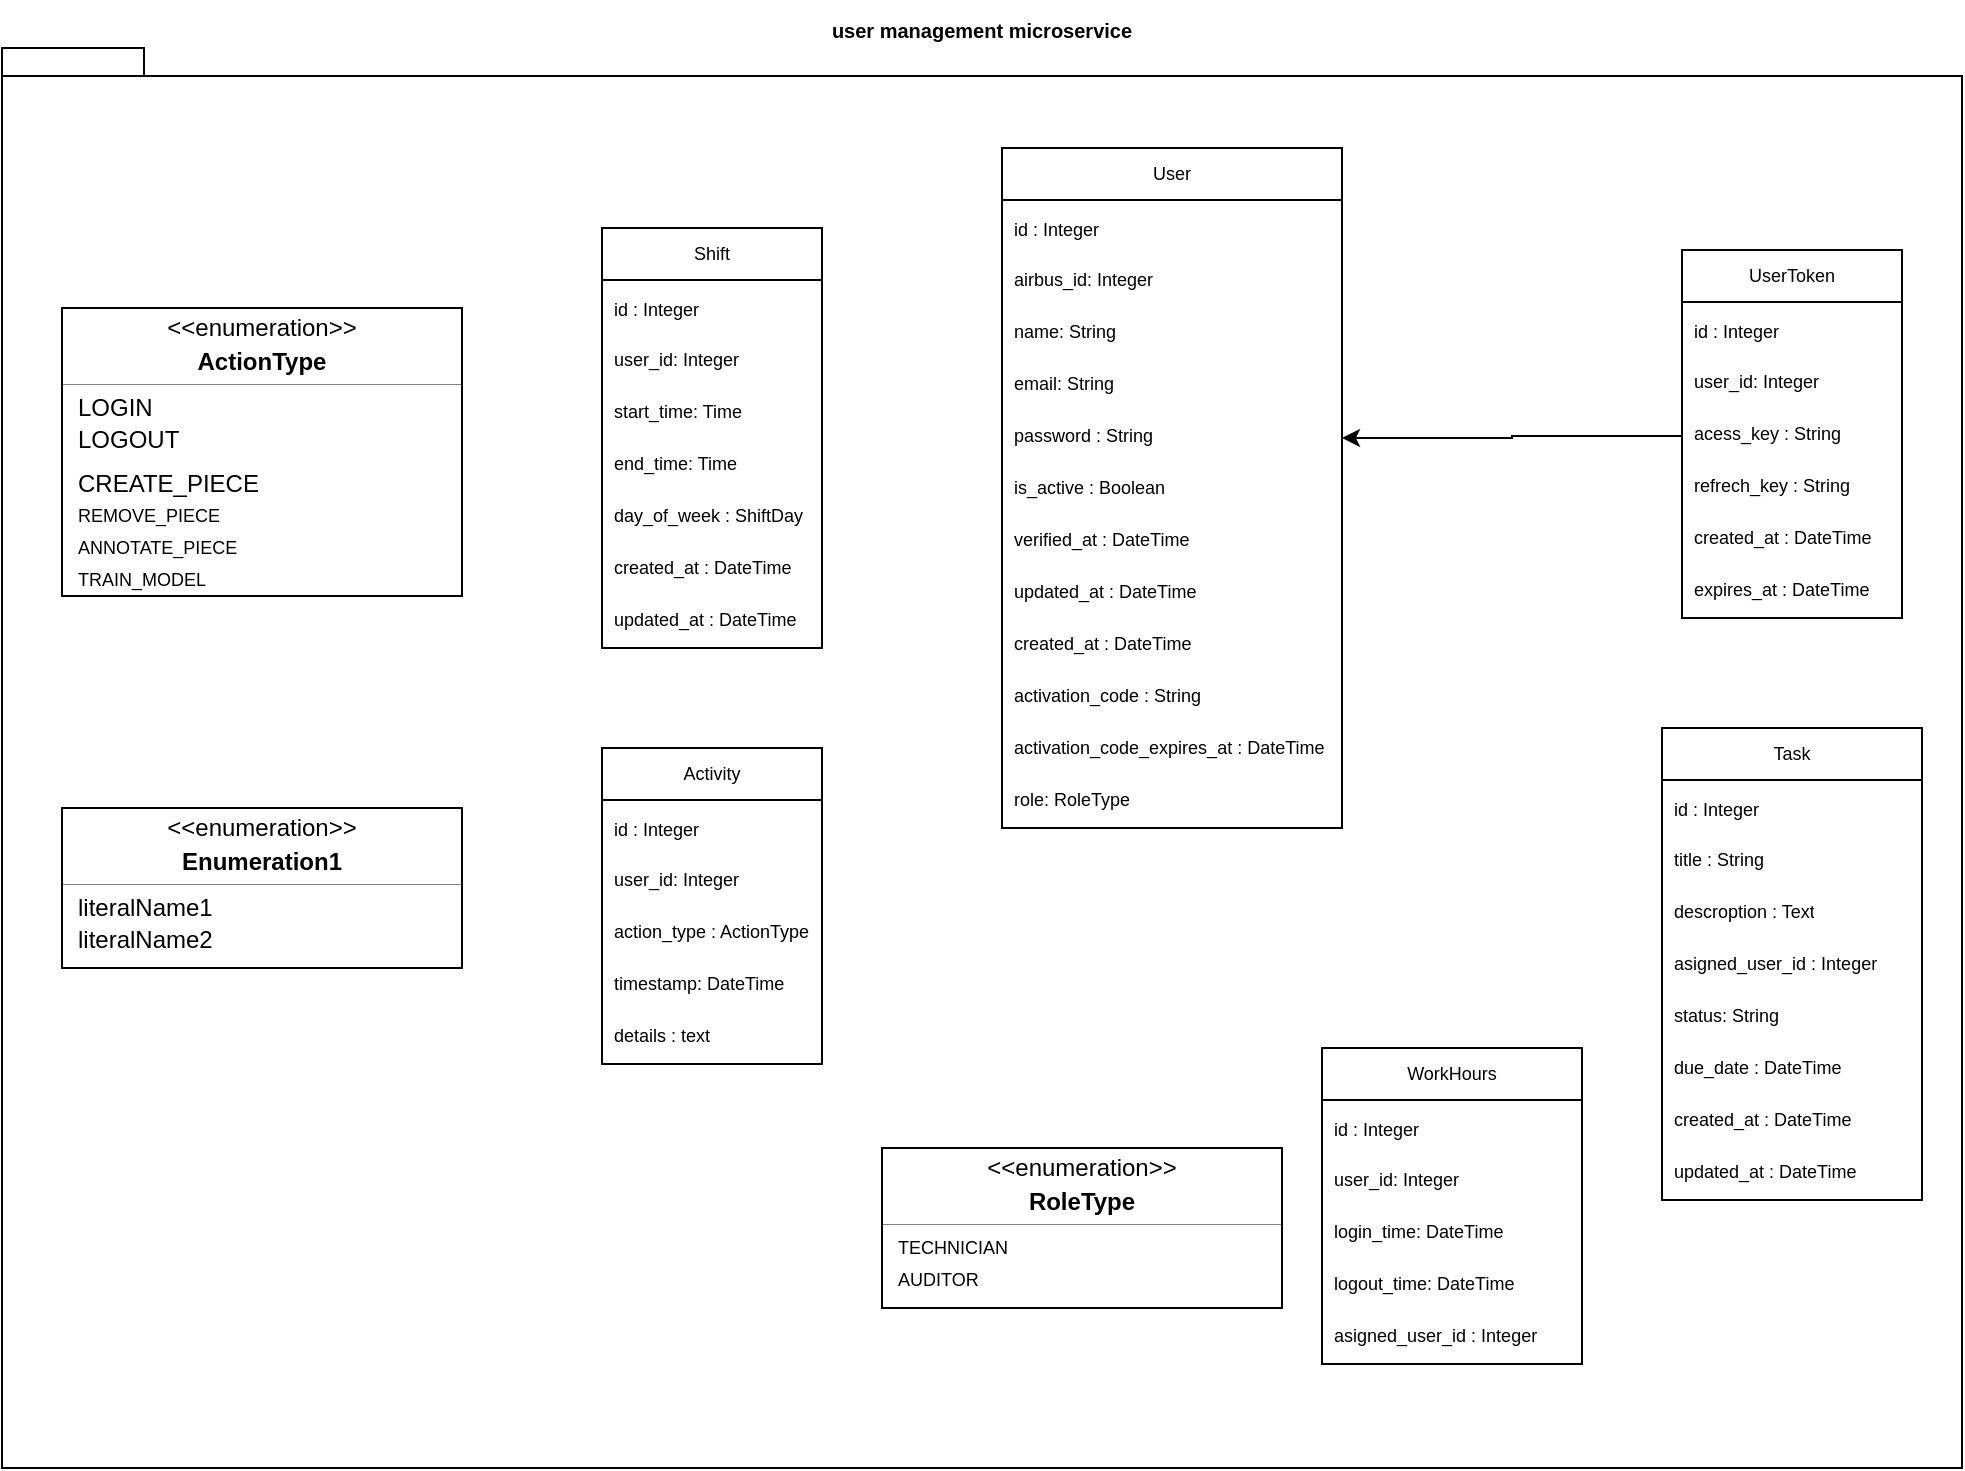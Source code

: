 <mxfile version="28.0.5">
  <diagram id="3228e29e-7158-1315-38df-8450db1d8a1d" name="Page-1">
    <mxGraphModel dx="1684" dy="282" grid="1" gridSize="10" guides="1" tooltips="1" connect="1" arrows="1" fold="1" page="1" pageScale="1" pageWidth="1169" pageHeight="827" background="none" math="0" shadow="0">
      <root>
        <mxCell id="0" />
        <mxCell id="1" parent="0" />
        <mxCell id="Q0gHec1dOTDscJzV-lCu-1" value="" style="shape=image;html=1;verticalAlign=top;verticalLabelPosition=bottom;labelBackgroundColor=#ffffff;imageAspect=0;aspect=fixed;image=https://icons.diagrams.net/icon-cache1/Unicons_Line_vol_3-2965/docker-1335.svg" vertex="1" parent="1">
          <mxGeometry x="70" y="96" width="24" height="24" as="geometry" />
        </mxCell>
        <mxCell id="Q0gHec1dOTDscJzV-lCu-4" value="&lt;font size=&quot;1&quot;&gt;user management microservice&lt;/font&gt;" style="shape=folder;fontStyle=1;spacingTop=10;tabWidth=40;tabHeight=14;tabPosition=left;html=1;whiteSpace=wrap;align=center;labelPosition=center;verticalLabelPosition=top;verticalAlign=bottom;movable=0;resizable=0;rotatable=0;deletable=0;editable=0;locked=1;connectable=0;" vertex="1" parent="1">
          <mxGeometry x="-120" y="120" width="980" height="710" as="geometry" />
        </mxCell>
        <mxCell id="Q0gHec1dOTDscJzV-lCu-5" value="&lt;font&gt;User&lt;/font&gt;" style="swimlane;fontStyle=0;childLayout=stackLayout;horizontal=1;startSize=26;fillColor=none;horizontalStack=0;resizeParent=1;resizeParentMax=0;resizeLast=0;collapsible=1;marginBottom=0;whiteSpace=wrap;html=1;fontSize=9;" vertex="1" parent="1">
          <mxGeometry x="380" y="170" width="170" height="340" as="geometry" />
        </mxCell>
        <mxCell id="Q0gHec1dOTDscJzV-lCu-7" value="&lt;font style=&quot;font-size: 9px;&quot;&gt;id : Integer&lt;/font&gt;" style="text;strokeColor=none;fillColor=none;align=left;verticalAlign=top;spacingLeft=4;spacingRight=4;overflow=hidden;rotatable=0;points=[[0,0.5],[1,0.5]];portConstraint=eastwest;whiteSpace=wrap;html=1;" vertex="1" parent="Q0gHec1dOTDscJzV-lCu-5">
          <mxGeometry y="26" width="170" height="28" as="geometry" />
        </mxCell>
        <mxCell id="Q0gHec1dOTDscJzV-lCu-8" value="airbus_id: Integer" style="text;strokeColor=none;fillColor=none;align=left;verticalAlign=top;spacingLeft=4;spacingRight=4;overflow=hidden;rotatable=0;points=[[0,0.5],[1,0.5]];portConstraint=eastwest;whiteSpace=wrap;html=1;fontSize=9;" vertex="1" parent="Q0gHec1dOTDscJzV-lCu-5">
          <mxGeometry y="54" width="170" height="26" as="geometry" />
        </mxCell>
        <mxCell id="Q0gHec1dOTDscJzV-lCu-17" value="name: String" style="text;strokeColor=none;fillColor=none;align=left;verticalAlign=top;spacingLeft=4;spacingRight=4;overflow=hidden;rotatable=0;points=[[0,0.5],[1,0.5]];portConstraint=eastwest;whiteSpace=wrap;html=1;fontSize=9;" vertex="1" parent="Q0gHec1dOTDscJzV-lCu-5">
          <mxGeometry y="80" width="170" height="26" as="geometry" />
        </mxCell>
        <mxCell id="Q0gHec1dOTDscJzV-lCu-16" value="email: String" style="text;strokeColor=none;fillColor=none;align=left;verticalAlign=top;spacingLeft=4;spacingRight=4;overflow=hidden;rotatable=0;points=[[0,0.5],[1,0.5]];portConstraint=eastwest;whiteSpace=wrap;html=1;fontSize=9;" vertex="1" parent="Q0gHec1dOTDscJzV-lCu-5">
          <mxGeometry y="106" width="170" height="26" as="geometry" />
        </mxCell>
        <mxCell id="Q0gHec1dOTDscJzV-lCu-18" value="password : String" style="text;strokeColor=none;fillColor=none;align=left;verticalAlign=top;spacingLeft=4;spacingRight=4;overflow=hidden;rotatable=0;points=[[0,0.5],[1,0.5]];portConstraint=eastwest;whiteSpace=wrap;html=1;fontSize=9;" vertex="1" parent="Q0gHec1dOTDscJzV-lCu-5">
          <mxGeometry y="132" width="170" height="26" as="geometry" />
        </mxCell>
        <mxCell id="Q0gHec1dOTDscJzV-lCu-19" value="is_active : Boolean" style="text;strokeColor=none;fillColor=none;align=left;verticalAlign=top;spacingLeft=4;spacingRight=4;overflow=hidden;rotatable=0;points=[[0,0.5],[1,0.5]];portConstraint=eastwest;whiteSpace=wrap;html=1;fontSize=9;" vertex="1" parent="Q0gHec1dOTDscJzV-lCu-5">
          <mxGeometry y="158" width="170" height="26" as="geometry" />
        </mxCell>
        <mxCell id="Q0gHec1dOTDscJzV-lCu-20" value="verified_at : DateTime" style="text;strokeColor=none;fillColor=none;align=left;verticalAlign=top;spacingLeft=4;spacingRight=4;overflow=hidden;rotatable=0;points=[[0,0.5],[1,0.5]];portConstraint=eastwest;whiteSpace=wrap;html=1;fontSize=9;" vertex="1" parent="Q0gHec1dOTDscJzV-lCu-5">
          <mxGeometry y="184" width="170" height="26" as="geometry" />
        </mxCell>
        <mxCell id="Q0gHec1dOTDscJzV-lCu-22" value="updated_at : DateTime" style="text;strokeColor=none;fillColor=none;align=left;verticalAlign=top;spacingLeft=4;spacingRight=4;overflow=hidden;rotatable=0;points=[[0,0.5],[1,0.5]];portConstraint=eastwest;whiteSpace=wrap;html=1;fontSize=9;" vertex="1" parent="Q0gHec1dOTDscJzV-lCu-5">
          <mxGeometry y="210" width="170" height="26" as="geometry" />
        </mxCell>
        <mxCell id="Q0gHec1dOTDscJzV-lCu-23" value="created_at : DateTime" style="text;strokeColor=none;fillColor=none;align=left;verticalAlign=top;spacingLeft=4;spacingRight=4;overflow=hidden;rotatable=0;points=[[0,0.5],[1,0.5]];portConstraint=eastwest;whiteSpace=wrap;html=1;fontSize=9;" vertex="1" parent="Q0gHec1dOTDscJzV-lCu-5">
          <mxGeometry y="236" width="170" height="26" as="geometry" />
        </mxCell>
        <mxCell id="Q0gHec1dOTDscJzV-lCu-21" value="activation_code : String&amp;nbsp;" style="text;strokeColor=none;fillColor=none;align=left;verticalAlign=top;spacingLeft=4;spacingRight=4;overflow=hidden;rotatable=0;points=[[0,0.5],[1,0.5]];portConstraint=eastwest;whiteSpace=wrap;html=1;fontSize=9;" vertex="1" parent="Q0gHec1dOTDscJzV-lCu-5">
          <mxGeometry y="262" width="170" height="26" as="geometry" />
        </mxCell>
        <mxCell id="Q0gHec1dOTDscJzV-lCu-24" value="activation_code_expires_at : DateTime" style="text;strokeColor=none;fillColor=none;align=left;verticalAlign=top;spacingLeft=4;spacingRight=4;overflow=hidden;rotatable=0;points=[[0,0.5],[1,0.5]];portConstraint=eastwest;whiteSpace=wrap;html=1;fontSize=9;" vertex="1" parent="Q0gHec1dOTDscJzV-lCu-5">
          <mxGeometry y="288" width="170" height="26" as="geometry" />
        </mxCell>
        <mxCell id="Q0gHec1dOTDscJzV-lCu-25" value="role: RoleType" style="text;strokeColor=none;fillColor=none;align=left;verticalAlign=top;spacingLeft=4;spacingRight=4;overflow=hidden;rotatable=0;points=[[0,0.5],[1,0.5]];portConstraint=eastwest;whiteSpace=wrap;html=1;fontSize=9;" vertex="1" parent="Q0gHec1dOTDscJzV-lCu-5">
          <mxGeometry y="314" width="170" height="26" as="geometry" />
        </mxCell>
        <mxCell id="Q0gHec1dOTDscJzV-lCu-13" value="&lt;font&gt;UserToken&lt;/font&gt;" style="swimlane;fontStyle=0;childLayout=stackLayout;horizontal=1;startSize=26;fillColor=none;horizontalStack=0;resizeParent=1;resizeParentMax=0;resizeLast=0;collapsible=1;marginBottom=0;whiteSpace=wrap;html=1;fontSize=9;" vertex="1" parent="1">
          <mxGeometry x="720" y="221" width="110" height="184" as="geometry" />
        </mxCell>
        <mxCell id="Q0gHec1dOTDscJzV-lCu-27" value="&lt;font style=&quot;font-size: 9px;&quot;&gt;id : Integer&lt;/font&gt;" style="text;strokeColor=none;fillColor=none;align=left;verticalAlign=top;spacingLeft=4;spacingRight=4;overflow=hidden;rotatable=0;points=[[0,0.5],[1,0.5]];portConstraint=eastwest;whiteSpace=wrap;html=1;" vertex="1" parent="Q0gHec1dOTDscJzV-lCu-13">
          <mxGeometry y="26" width="110" height="28" as="geometry" />
        </mxCell>
        <mxCell id="Q0gHec1dOTDscJzV-lCu-29" value="user_id: Integer" style="text;strokeColor=none;fillColor=none;align=left;verticalAlign=top;spacingLeft=4;spacingRight=4;overflow=hidden;rotatable=0;points=[[0,0.5],[1,0.5]];portConstraint=eastwest;whiteSpace=wrap;html=1;fontSize=9;" vertex="1" parent="Q0gHec1dOTDscJzV-lCu-13">
          <mxGeometry y="54" width="110" height="26" as="geometry" />
        </mxCell>
        <mxCell id="Q0gHec1dOTDscJzV-lCu-14" value="&lt;font&gt;acess_key : String&amp;nbsp;&lt;/font&gt;" style="text;strokeColor=none;fillColor=none;align=left;verticalAlign=top;spacingLeft=4;spacingRight=4;overflow=hidden;rotatable=0;points=[[0,0.5],[1,0.5]];portConstraint=eastwest;whiteSpace=wrap;html=1;fontSize=9;" vertex="1" parent="Q0gHec1dOTDscJzV-lCu-13">
          <mxGeometry y="80" width="110" height="26" as="geometry" />
        </mxCell>
        <mxCell id="Q0gHec1dOTDscJzV-lCu-15" value="refrech_key : String&lt;span style=&quot;color: rgba(0, 0, 0, 0); font-family: monospace; font-size: 0px; text-wrap-mode: nowrap;&quot;&gt;%3CmxGraphModel%3E%3Croot%3E%3CmxCell%20id%3D%220%22%2F%3E%3CmxCell%20id%3D%221%22%20parent%3D%220%22%2F%3E%3CmxCell%20id%3D%222%22%20value%3D%22%3A%26amp%3Bnbsp%3B%22%20style%3D%22text%3BstrokeColor%3Dnone%3BfillColor%3Dnone%3Balign%3Dleft%3BverticalAlign%3Dtop%3BspacingLeft%3D4%3BspacingRight%3D4%3Boverflow%3Dhidden%3Brotatable%3D0%3Bpoints%3D%5B%5B0%2C0.5%5D%2C%5B1%2C0.5%5D%5D%3BportConstraint%3Deastwest%3BwhiteSpace%3Dwrap%3Bhtml%3D1%3BfontSize%3D9%3B%22%20vertex%3D%221%22%20parent%3D%221%22%3E%3CmxGeometry%20x%3D%22370%22%20y%3D%22364%22%20width%3D%2280%22%20height%3D%2226%22%20as%3D%22geometry%22%2F%3E%3C%2FmxCell%3E%3C%2Froot%3E%3C%2FmxGraphModel%3E&lt;/span&gt;&amp;nbsp;" style="text;strokeColor=none;fillColor=none;align=left;verticalAlign=top;spacingLeft=4;spacingRight=4;overflow=hidden;rotatable=0;points=[[0,0.5],[1,0.5]];portConstraint=eastwest;whiteSpace=wrap;html=1;fontSize=9;" vertex="1" parent="Q0gHec1dOTDscJzV-lCu-13">
          <mxGeometry y="106" width="110" height="26" as="geometry" />
        </mxCell>
        <mxCell id="Q0gHec1dOTDscJzV-lCu-28" value="created_at : DateTime" style="text;strokeColor=none;fillColor=none;align=left;verticalAlign=top;spacingLeft=4;spacingRight=4;overflow=hidden;rotatable=0;points=[[0,0.5],[1,0.5]];portConstraint=eastwest;whiteSpace=wrap;html=1;fontSize=9;" vertex="1" parent="Q0gHec1dOTDscJzV-lCu-13">
          <mxGeometry y="132" width="110" height="26" as="geometry" />
        </mxCell>
        <mxCell id="Q0gHec1dOTDscJzV-lCu-30" value="expires_at : DateTime&amp;nbsp;" style="text;strokeColor=none;fillColor=none;align=left;verticalAlign=top;spacingLeft=4;spacingRight=4;overflow=hidden;rotatable=0;points=[[0,0.5],[1,0.5]];portConstraint=eastwest;whiteSpace=wrap;html=1;fontSize=9;" vertex="1" parent="Q0gHec1dOTDscJzV-lCu-13">
          <mxGeometry y="158" width="110" height="26" as="geometry" />
        </mxCell>
        <mxCell id="Q0gHec1dOTDscJzV-lCu-31" style="edgeStyle=orthogonalEdgeStyle;rounded=0;orthogonalLoop=1;jettySize=auto;html=1;exitX=0;exitY=0.5;exitDx=0;exitDy=0;" edge="1" parent="1" source="Q0gHec1dOTDscJzV-lCu-14" target="Q0gHec1dOTDscJzV-lCu-18">
          <mxGeometry relative="1" as="geometry" />
        </mxCell>
        <mxCell id="Q0gHec1dOTDscJzV-lCu-32" value="&lt;font&gt;Activity&lt;/font&gt;" style="swimlane;fontStyle=0;childLayout=stackLayout;horizontal=1;startSize=26;fillColor=none;horizontalStack=0;resizeParent=1;resizeParentMax=0;resizeLast=0;collapsible=1;marginBottom=0;whiteSpace=wrap;html=1;fontSize=9;" vertex="1" parent="1">
          <mxGeometry x="180" y="470" width="110" height="158" as="geometry" />
        </mxCell>
        <mxCell id="Q0gHec1dOTDscJzV-lCu-33" value="&lt;font style=&quot;font-size: 9px;&quot;&gt;id : Integer&lt;/font&gt;" style="text;strokeColor=none;fillColor=none;align=left;verticalAlign=top;spacingLeft=4;spacingRight=4;overflow=hidden;rotatable=0;points=[[0,0.5],[1,0.5]];portConstraint=eastwest;whiteSpace=wrap;html=1;" vertex="1" parent="Q0gHec1dOTDscJzV-lCu-32">
          <mxGeometry y="26" width="110" height="28" as="geometry" />
        </mxCell>
        <mxCell id="Q0gHec1dOTDscJzV-lCu-34" value="user_id: Integer" style="text;strokeColor=none;fillColor=none;align=left;verticalAlign=top;spacingLeft=4;spacingRight=4;overflow=hidden;rotatable=0;points=[[0,0.5],[1,0.5]];portConstraint=eastwest;whiteSpace=wrap;html=1;fontSize=9;" vertex="1" parent="Q0gHec1dOTDscJzV-lCu-32">
          <mxGeometry y="54" width="110" height="26" as="geometry" />
        </mxCell>
        <mxCell id="Q0gHec1dOTDscJzV-lCu-35" value="&lt;font&gt;action_type : ActionType&lt;/font&gt;" style="text;strokeColor=none;fillColor=none;align=left;verticalAlign=top;spacingLeft=4;spacingRight=4;overflow=hidden;rotatable=0;points=[[0,0.5],[1,0.5]];portConstraint=eastwest;whiteSpace=wrap;html=1;fontSize=9;" vertex="1" parent="Q0gHec1dOTDscJzV-lCu-32">
          <mxGeometry y="80" width="110" height="26" as="geometry" />
        </mxCell>
        <mxCell id="Q0gHec1dOTDscJzV-lCu-38" value="timestamp: DateTime&amp;nbsp;" style="text;strokeColor=none;fillColor=none;align=left;verticalAlign=top;spacingLeft=4;spacingRight=4;overflow=hidden;rotatable=0;points=[[0,0.5],[1,0.5]];portConstraint=eastwest;whiteSpace=wrap;html=1;fontSize=9;" vertex="1" parent="Q0gHec1dOTDscJzV-lCu-32">
          <mxGeometry y="106" width="110" height="26" as="geometry" />
        </mxCell>
        <mxCell id="Q0gHec1dOTDscJzV-lCu-36" value="details : text&lt;span style=&quot;color: rgba(0, 0, 0, 0); font-family: monospace; font-size: 0px; text-wrap-mode: nowrap;&quot;&gt;%3CmxGraphModel%3E%3Croot%3E%3CmxCell%20id%3D%220%22%2F%3E%3CmxCell%20id%3D%221%22%20parent%3D%220%22%2F%3E%3CmxCell%20id%3D%222%22%20value%3D%22%3A%26amp%3Bnbsp%3B%22%20style%3D%22text%3BstrokeColor%3Dnone%3BfillColor%3Dnone%3Balign%3Dleft%3BverticalAlign%3Dtop%3BspacingLeft%3D4%3BspacingRight%3D4%3Boverflow%3Dhidden%3Brotatable%3D0%3Bpoints%3D%5B%5B0%2C0.5%5D%2C%5B1%2C0.5%5D%5D%3BportConstraint%3Deastwest%3BwhiteSpace%3Dwrap%3Bhtml%3D1%3BfontSize%3D9%3B%22%20vertex%3D%221%22%20parent%3D%221%22%3E%3CmxGeometry%20x%3D%22370%22%20y%3D%22364%22%20width%3D%2280%22%20height%3D%2226%22%20as%3D%22geometry%22%2F%3E%3C%2FmxCell%3E%3C%2Froot%3E%3C%2FmxGraphModel%3E&lt;/span&gt;&amp;nbsp;" style="text;strokeColor=none;fillColor=none;align=left;verticalAlign=top;spacingLeft=4;spacingRight=4;overflow=hidden;rotatable=0;points=[[0,0.5],[1,0.5]];portConstraint=eastwest;whiteSpace=wrap;html=1;fontSize=9;" vertex="1" parent="Q0gHec1dOTDscJzV-lCu-32">
          <mxGeometry y="132" width="110" height="26" as="geometry" />
        </mxCell>
        <mxCell id="Q0gHec1dOTDscJzV-lCu-40" value="&lt;font&gt;Shift&lt;/font&gt;" style="swimlane;fontStyle=0;childLayout=stackLayout;horizontal=1;startSize=26;fillColor=none;horizontalStack=0;resizeParent=1;resizeParentMax=0;resizeLast=0;collapsible=1;marginBottom=0;whiteSpace=wrap;html=1;fontSize=9;" vertex="1" parent="1">
          <mxGeometry x="180" y="210" width="110" height="210" as="geometry" />
        </mxCell>
        <mxCell id="Q0gHec1dOTDscJzV-lCu-41" value="&lt;font style=&quot;font-size: 9px;&quot;&gt;id : Integer&lt;/font&gt;" style="text;strokeColor=none;fillColor=none;align=left;verticalAlign=top;spacingLeft=4;spacingRight=4;overflow=hidden;rotatable=0;points=[[0,0.5],[1,0.5]];portConstraint=eastwest;whiteSpace=wrap;html=1;" vertex="1" parent="Q0gHec1dOTDscJzV-lCu-40">
          <mxGeometry y="26" width="110" height="28" as="geometry" />
        </mxCell>
        <mxCell id="Q0gHec1dOTDscJzV-lCu-42" value="user_id: Integer" style="text;strokeColor=none;fillColor=none;align=left;verticalAlign=top;spacingLeft=4;spacingRight=4;overflow=hidden;rotatable=0;points=[[0,0.5],[1,0.5]];portConstraint=eastwest;whiteSpace=wrap;html=1;fontSize=9;" vertex="1" parent="Q0gHec1dOTDscJzV-lCu-40">
          <mxGeometry y="54" width="110" height="26" as="geometry" />
        </mxCell>
        <mxCell id="Q0gHec1dOTDscJzV-lCu-44" value="start_time: Time" style="text;strokeColor=none;fillColor=none;align=left;verticalAlign=top;spacingLeft=4;spacingRight=4;overflow=hidden;rotatable=0;points=[[0,0.5],[1,0.5]];portConstraint=eastwest;whiteSpace=wrap;html=1;fontSize=9;" vertex="1" parent="Q0gHec1dOTDscJzV-lCu-40">
          <mxGeometry y="80" width="110" height="26" as="geometry" />
        </mxCell>
        <mxCell id="Q0gHec1dOTDscJzV-lCu-46" value="end&lt;span style=&quot;background-color: transparent; color: light-dark(rgb(0, 0, 0), rgb(255, 255, 255));&quot;&gt;_time: Time&lt;/span&gt;" style="text;strokeColor=none;fillColor=none;align=left;verticalAlign=top;spacingLeft=4;spacingRight=4;overflow=hidden;rotatable=0;points=[[0,0.5],[1,0.5]];portConstraint=eastwest;whiteSpace=wrap;html=1;fontSize=9;" vertex="1" parent="Q0gHec1dOTDscJzV-lCu-40">
          <mxGeometry y="106" width="110" height="26" as="geometry" />
        </mxCell>
        <mxCell id="Q0gHec1dOTDscJzV-lCu-49" value="day_of_week : ShiftDay" style="text;strokeColor=none;fillColor=none;align=left;verticalAlign=top;spacingLeft=4;spacingRight=4;overflow=hidden;rotatable=0;points=[[0,0.5],[1,0.5]];portConstraint=eastwest;whiteSpace=wrap;html=1;fontSize=9;" vertex="1" parent="Q0gHec1dOTDscJzV-lCu-40">
          <mxGeometry y="132" width="110" height="26" as="geometry" />
        </mxCell>
        <mxCell id="Q0gHec1dOTDscJzV-lCu-47" value="created_at : DateTime" style="text;strokeColor=none;fillColor=none;align=left;verticalAlign=top;spacingLeft=4;spacingRight=4;overflow=hidden;rotatable=0;points=[[0,0.5],[1,0.5]];portConstraint=eastwest;whiteSpace=wrap;html=1;fontSize=9;" vertex="1" parent="Q0gHec1dOTDscJzV-lCu-40">
          <mxGeometry y="158" width="110" height="26" as="geometry" />
        </mxCell>
        <mxCell id="Q0gHec1dOTDscJzV-lCu-48" value="updated_at : DateTime" style="text;strokeColor=none;fillColor=none;align=left;verticalAlign=top;spacingLeft=4;spacingRight=4;overflow=hidden;rotatable=0;points=[[0,0.5],[1,0.5]];portConstraint=eastwest;whiteSpace=wrap;html=1;fontSize=9;" vertex="1" parent="Q0gHec1dOTDscJzV-lCu-40">
          <mxGeometry y="184" width="110" height="26" as="geometry" />
        </mxCell>
        <mxCell id="Q0gHec1dOTDscJzV-lCu-50" value="&lt;font&gt;Task&lt;/font&gt;" style="swimlane;fontStyle=0;childLayout=stackLayout;horizontal=1;startSize=26;fillColor=none;horizontalStack=0;resizeParent=1;resizeParentMax=0;resizeLast=0;collapsible=1;marginBottom=0;whiteSpace=wrap;html=1;fontSize=9;" vertex="1" parent="1">
          <mxGeometry x="710" y="460" width="130" height="236" as="geometry" />
        </mxCell>
        <mxCell id="Q0gHec1dOTDscJzV-lCu-51" value="&lt;font style=&quot;font-size: 9px;&quot;&gt;id : Integer&lt;/font&gt;" style="text;strokeColor=none;fillColor=none;align=left;verticalAlign=top;spacingLeft=4;spacingRight=4;overflow=hidden;rotatable=0;points=[[0,0.5],[1,0.5]];portConstraint=eastwest;whiteSpace=wrap;html=1;" vertex="1" parent="Q0gHec1dOTDscJzV-lCu-50">
          <mxGeometry y="26" width="130" height="28" as="geometry" />
        </mxCell>
        <mxCell id="Q0gHec1dOTDscJzV-lCu-52" value="title : String" style="text;strokeColor=none;fillColor=none;align=left;verticalAlign=top;spacingLeft=4;spacingRight=4;overflow=hidden;rotatable=0;points=[[0,0.5],[1,0.5]];portConstraint=eastwest;whiteSpace=wrap;html=1;fontSize=9;" vertex="1" parent="Q0gHec1dOTDscJzV-lCu-50">
          <mxGeometry y="54" width="130" height="26" as="geometry" />
        </mxCell>
        <mxCell id="Q0gHec1dOTDscJzV-lCu-53" value="descroption : Text" style="text;strokeColor=none;fillColor=none;align=left;verticalAlign=top;spacingLeft=4;spacingRight=4;overflow=hidden;rotatable=0;points=[[0,0.5],[1,0.5]];portConstraint=eastwest;whiteSpace=wrap;html=1;fontSize=9;" vertex="1" parent="Q0gHec1dOTDscJzV-lCu-50">
          <mxGeometry y="80" width="130" height="26" as="geometry" />
        </mxCell>
        <mxCell id="Q0gHec1dOTDscJzV-lCu-54" value="&lt;span style=&quot;background-color: transparent; color: light-dark(rgb(0, 0, 0), rgb(255, 255, 255));&quot;&gt;asigned_user_id : Integer&lt;/span&gt;" style="text;strokeColor=none;fillColor=none;align=left;verticalAlign=top;spacingLeft=4;spacingRight=4;overflow=hidden;rotatable=0;points=[[0,0.5],[1,0.5]];portConstraint=eastwest;whiteSpace=wrap;html=1;fontSize=9;" vertex="1" parent="Q0gHec1dOTDscJzV-lCu-50">
          <mxGeometry y="106" width="130" height="26" as="geometry" />
        </mxCell>
        <mxCell id="Q0gHec1dOTDscJzV-lCu-55" value="status: String" style="text;strokeColor=none;fillColor=none;align=left;verticalAlign=top;spacingLeft=4;spacingRight=4;overflow=hidden;rotatable=0;points=[[0,0.5],[1,0.5]];portConstraint=eastwest;whiteSpace=wrap;html=1;fontSize=9;" vertex="1" parent="Q0gHec1dOTDscJzV-lCu-50">
          <mxGeometry y="132" width="130" height="26" as="geometry" />
        </mxCell>
        <mxCell id="Q0gHec1dOTDscJzV-lCu-59" value="due_date : DateTime" style="text;strokeColor=none;fillColor=none;align=left;verticalAlign=top;spacingLeft=4;spacingRight=4;overflow=hidden;rotatable=0;points=[[0,0.5],[1,0.5]];portConstraint=eastwest;whiteSpace=wrap;html=1;fontSize=9;" vertex="1" parent="Q0gHec1dOTDscJzV-lCu-50">
          <mxGeometry y="158" width="130" height="26" as="geometry" />
        </mxCell>
        <mxCell id="Q0gHec1dOTDscJzV-lCu-56" value="created_at : DateTime" style="text;strokeColor=none;fillColor=none;align=left;verticalAlign=top;spacingLeft=4;spacingRight=4;overflow=hidden;rotatable=0;points=[[0,0.5],[1,0.5]];portConstraint=eastwest;whiteSpace=wrap;html=1;fontSize=9;" vertex="1" parent="Q0gHec1dOTDscJzV-lCu-50">
          <mxGeometry y="184" width="130" height="26" as="geometry" />
        </mxCell>
        <mxCell id="Q0gHec1dOTDscJzV-lCu-57" value="updated_at : DateTime" style="text;strokeColor=none;fillColor=none;align=left;verticalAlign=top;spacingLeft=4;spacingRight=4;overflow=hidden;rotatable=0;points=[[0,0.5],[1,0.5]];portConstraint=eastwest;whiteSpace=wrap;html=1;fontSize=9;" vertex="1" parent="Q0gHec1dOTDscJzV-lCu-50">
          <mxGeometry y="210" width="130" height="26" as="geometry" />
        </mxCell>
        <mxCell id="Q0gHec1dOTDscJzV-lCu-60" value="&lt;font&gt;WorkHours&lt;/font&gt;" style="swimlane;fontStyle=0;childLayout=stackLayout;horizontal=1;startSize=26;fillColor=none;horizontalStack=0;resizeParent=1;resizeParentMax=0;resizeLast=0;collapsible=1;marginBottom=0;whiteSpace=wrap;html=1;fontSize=9;" vertex="1" parent="1">
          <mxGeometry x="540" y="620" width="130" height="158" as="geometry" />
        </mxCell>
        <mxCell id="Q0gHec1dOTDscJzV-lCu-61" value="&lt;font style=&quot;font-size: 9px;&quot;&gt;id : Integer&lt;/font&gt;" style="text;strokeColor=none;fillColor=none;align=left;verticalAlign=top;spacingLeft=4;spacingRight=4;overflow=hidden;rotatable=0;points=[[0,0.5],[1,0.5]];portConstraint=eastwest;whiteSpace=wrap;html=1;" vertex="1" parent="Q0gHec1dOTDscJzV-lCu-60">
          <mxGeometry y="26" width="130" height="28" as="geometry" />
        </mxCell>
        <mxCell id="Q0gHec1dOTDscJzV-lCu-69" value="user_id: Integer" style="text;strokeColor=none;fillColor=none;align=left;verticalAlign=top;spacingLeft=4;spacingRight=4;overflow=hidden;rotatable=0;points=[[0,0.5],[1,0.5]];portConstraint=eastwest;whiteSpace=wrap;html=1;fontSize=9;" vertex="1" parent="Q0gHec1dOTDscJzV-lCu-60">
          <mxGeometry y="54" width="130" height="26" as="geometry" />
        </mxCell>
        <mxCell id="Q0gHec1dOTDscJzV-lCu-67" value="login_time: DateTime" style="text;strokeColor=none;fillColor=none;align=left;verticalAlign=top;spacingLeft=4;spacingRight=4;overflow=hidden;rotatable=0;points=[[0,0.5],[1,0.5]];portConstraint=eastwest;whiteSpace=wrap;html=1;fontSize=9;" vertex="1" parent="Q0gHec1dOTDscJzV-lCu-60">
          <mxGeometry y="80" width="130" height="26" as="geometry" />
        </mxCell>
        <mxCell id="Q0gHec1dOTDscJzV-lCu-68" value="logout_time: DateTime" style="text;strokeColor=none;fillColor=none;align=left;verticalAlign=top;spacingLeft=4;spacingRight=4;overflow=hidden;rotatable=0;points=[[0,0.5],[1,0.5]];portConstraint=eastwest;whiteSpace=wrap;html=1;fontSize=9;" vertex="1" parent="Q0gHec1dOTDscJzV-lCu-60">
          <mxGeometry y="106" width="130" height="26" as="geometry" />
        </mxCell>
        <mxCell id="Q0gHec1dOTDscJzV-lCu-64" value="&lt;span style=&quot;background-color: transparent; color: light-dark(rgb(0, 0, 0), rgb(255, 255, 255));&quot;&gt;asigned_user_id : Integer&lt;/span&gt;" style="text;strokeColor=none;fillColor=none;align=left;verticalAlign=top;spacingLeft=4;spacingRight=4;overflow=hidden;rotatable=0;points=[[0,0.5],[1,0.5]];portConstraint=eastwest;whiteSpace=wrap;html=1;fontSize=9;" vertex="1" parent="Q0gHec1dOTDscJzV-lCu-60">
          <mxGeometry y="132" width="130" height="26" as="geometry" />
        </mxCell>
        <mxCell id="Q0gHec1dOTDscJzV-lCu-70" value="" style="fontStyle=1;align=center;verticalAlign=middle;childLayout=stackLayout;horizontal=1;horizontalStack=0;resizeParent=1;resizeParentMax=0;resizeLast=0;marginBottom=0;fontSize=9;" vertex="1" parent="1">
          <mxGeometry x="-90" y="250" width="200" height="144" as="geometry" />
        </mxCell>
        <mxCell id="Q0gHec1dOTDscJzV-lCu-71" value="&amp;lt;&amp;lt;enumeration&amp;gt;&amp;gt;" style="html=1;align=center;spacing=0;verticalAlign=middle;strokeColor=none;fillColor=none;whiteSpace=wrap;" vertex="1" parent="Q0gHec1dOTDscJzV-lCu-70">
          <mxGeometry width="200" height="20" as="geometry" />
        </mxCell>
        <mxCell id="Q0gHec1dOTDscJzV-lCu-72" value="ActionType" style="html=1;align=center;spacing=0;verticalAlign=middle;strokeColor=none;fillColor=none;whiteSpace=wrap;fontStyle=1;" vertex="1" parent="Q0gHec1dOTDscJzV-lCu-70">
          <mxGeometry y="20" width="200" height="14" as="geometry" />
        </mxCell>
        <mxCell id="Q0gHec1dOTDscJzV-lCu-73" value="" style="line;strokeWidth=0.25;fillColor=none;align=left;verticalAlign=middle;spacingTop=-1;spacingLeft=3;spacingRight=3;rotatable=0;labelPosition=right;points=[];portConstraint=eastwest;" vertex="1" parent="Q0gHec1dOTDscJzV-lCu-70">
          <mxGeometry y="34" width="200" height="8" as="geometry" />
        </mxCell>
        <mxCell id="Q0gHec1dOTDscJzV-lCu-74" value="LOGIN" style="html=1;align=left;spacing=0;spacingLeft=8;verticalAlign=middle;strokeColor=none;fillColor=none;whiteSpace=wrap;" vertex="1" parent="Q0gHec1dOTDscJzV-lCu-70">
          <mxGeometry y="42" width="200" height="16" as="geometry" />
        </mxCell>
        <mxCell id="Q0gHec1dOTDscJzV-lCu-75" value="LOGOUT" style="html=1;align=left;spacing=0;spacingLeft=8;verticalAlign=middle;strokeColor=none;fillColor=none;whiteSpace=wrap;" vertex="1" parent="Q0gHec1dOTDscJzV-lCu-70">
          <mxGeometry y="58" width="200" height="16" as="geometry" />
        </mxCell>
        <mxCell id="Q0gHec1dOTDscJzV-lCu-76" value="" style="html=1;align=left;spacing=0;spacingLeft=8;verticalAlign=middle;strokeColor=none;fillColor=none;whiteSpace=wrap;" vertex="1" parent="Q0gHec1dOTDscJzV-lCu-70">
          <mxGeometry y="74" width="200" height="6" as="geometry" />
        </mxCell>
        <mxCell id="Q0gHec1dOTDscJzV-lCu-77" style="edgeStyle=orthogonalEdgeStyle;rounded=0;orthogonalLoop=1;jettySize=auto;html=1;exitX=0.5;exitY=1;exitDx=0;exitDy=0;" edge="1" parent="Q0gHec1dOTDscJzV-lCu-70" source="Q0gHec1dOTDscJzV-lCu-72" target="Q0gHec1dOTDscJzV-lCu-72">
          <mxGeometry relative="1" as="geometry" />
        </mxCell>
        <mxCell id="Q0gHec1dOTDscJzV-lCu-102" value="CREATE_PIECE" style="html=1;align=left;spacing=0;spacingLeft=8;verticalAlign=middle;strokeColor=none;fillColor=none;whiteSpace=wrap;" vertex="1" parent="Q0gHec1dOTDscJzV-lCu-70">
          <mxGeometry y="80" width="200" height="16" as="geometry" />
        </mxCell>
        <mxCell id="Q0gHec1dOTDscJzV-lCu-103" value="REMOVE_PIECE" style="html=1;align=left;spacing=0;spacingLeft=8;verticalAlign=middle;strokeColor=none;fillColor=none;whiteSpace=wrap;fontSize=9;" vertex="1" parent="Q0gHec1dOTDscJzV-lCu-70">
          <mxGeometry y="96" width="200" height="16" as="geometry" />
        </mxCell>
        <mxCell id="Q0gHec1dOTDscJzV-lCu-104" value="ANNOTATE_PIECE" style="html=1;align=left;spacing=0;spacingLeft=8;verticalAlign=middle;strokeColor=none;fillColor=none;whiteSpace=wrap;fontSize=9;" vertex="1" parent="Q0gHec1dOTDscJzV-lCu-70">
          <mxGeometry y="112" width="200" height="16" as="geometry" />
        </mxCell>
        <mxCell id="Q0gHec1dOTDscJzV-lCu-118" value="TRAIN_MODEL" style="html=1;align=left;spacing=0;spacingLeft=8;verticalAlign=middle;strokeColor=none;fillColor=none;whiteSpace=wrap;fontSize=9;" vertex="1" parent="Q0gHec1dOTDscJzV-lCu-70">
          <mxGeometry y="128" width="200" height="16" as="geometry" />
        </mxCell>
        <mxCell id="Q0gHec1dOTDscJzV-lCu-82" value="" style="fontStyle=1;align=center;verticalAlign=middle;childLayout=stackLayout;horizontal=1;horizontalStack=0;resizeParent=1;resizeParentMax=0;resizeLast=0;marginBottom=0;" vertex="1" parent="1">
          <mxGeometry x="-90" y="500" width="200" height="80" as="geometry" />
        </mxCell>
        <mxCell id="Q0gHec1dOTDscJzV-lCu-83" value="&amp;lt;&amp;lt;enumeration&amp;gt;&amp;gt;" style="html=1;align=center;spacing=0;verticalAlign=middle;strokeColor=none;fillColor=none;whiteSpace=wrap;" vertex="1" parent="Q0gHec1dOTDscJzV-lCu-82">
          <mxGeometry width="200" height="20" as="geometry" />
        </mxCell>
        <mxCell id="Q0gHec1dOTDscJzV-lCu-84" value="Enumeration1" style="html=1;align=center;spacing=0;verticalAlign=middle;strokeColor=none;fillColor=none;whiteSpace=wrap;fontStyle=1;" vertex="1" parent="Q0gHec1dOTDscJzV-lCu-82">
          <mxGeometry y="20" width="200" height="14" as="geometry" />
        </mxCell>
        <mxCell id="Q0gHec1dOTDscJzV-lCu-85" value="" style="line;strokeWidth=0.25;fillColor=none;align=left;verticalAlign=middle;spacingTop=-1;spacingLeft=3;spacingRight=3;rotatable=0;labelPosition=right;points=[];portConstraint=eastwest;" vertex="1" parent="Q0gHec1dOTDscJzV-lCu-82">
          <mxGeometry y="34" width="200" height="8" as="geometry" />
        </mxCell>
        <mxCell id="Q0gHec1dOTDscJzV-lCu-86" value="literalName1" style="html=1;align=left;spacing=0;spacingLeft=8;verticalAlign=middle;strokeColor=none;fillColor=none;whiteSpace=wrap;" vertex="1" parent="Q0gHec1dOTDscJzV-lCu-82">
          <mxGeometry y="42" width="200" height="16" as="geometry" />
        </mxCell>
        <mxCell id="Q0gHec1dOTDscJzV-lCu-87" value="literalName2" style="html=1;align=left;spacing=0;spacingLeft=8;verticalAlign=middle;strokeColor=none;fillColor=none;whiteSpace=wrap;" vertex="1" parent="Q0gHec1dOTDscJzV-lCu-82">
          <mxGeometry y="58" width="200" height="16" as="geometry" />
        </mxCell>
        <mxCell id="Q0gHec1dOTDscJzV-lCu-88" value="" style="html=1;align=left;spacing=0;spacingLeft=8;verticalAlign=middle;strokeColor=none;fillColor=none;whiteSpace=wrap;" vertex="1" parent="Q0gHec1dOTDscJzV-lCu-82">
          <mxGeometry y="74" width="200" height="6" as="geometry" />
        </mxCell>
        <mxCell id="Q0gHec1dOTDscJzV-lCu-89" style="edgeStyle=orthogonalEdgeStyle;rounded=0;orthogonalLoop=1;jettySize=auto;html=1;exitX=0.5;exitY=1;exitDx=0;exitDy=0;" edge="1" parent="Q0gHec1dOTDscJzV-lCu-82" source="Q0gHec1dOTDscJzV-lCu-84" target="Q0gHec1dOTDscJzV-lCu-84">
          <mxGeometry relative="1" as="geometry" />
        </mxCell>
        <mxCell id="Q0gHec1dOTDscJzV-lCu-90" value="" style="fontStyle=1;align=center;verticalAlign=middle;childLayout=stackLayout;horizontal=1;horizontalStack=0;resizeParent=1;resizeParentMax=0;resizeLast=0;marginBottom=0;fontSize=9;" vertex="1" parent="1">
          <mxGeometry x="320" y="670" width="200" height="80" as="geometry" />
        </mxCell>
        <mxCell id="Q0gHec1dOTDscJzV-lCu-91" value="&amp;lt;&amp;lt;enumeration&amp;gt;&amp;gt;" style="html=1;align=center;spacing=0;verticalAlign=middle;strokeColor=none;fillColor=none;whiteSpace=wrap;" vertex="1" parent="Q0gHec1dOTDscJzV-lCu-90">
          <mxGeometry width="200" height="20" as="geometry" />
        </mxCell>
        <mxCell id="Q0gHec1dOTDscJzV-lCu-92" value="RoleType" style="html=1;align=center;spacing=0;verticalAlign=middle;strokeColor=none;fillColor=none;whiteSpace=wrap;fontStyle=1;" vertex="1" parent="Q0gHec1dOTDscJzV-lCu-90">
          <mxGeometry y="20" width="200" height="14" as="geometry" />
        </mxCell>
        <mxCell id="Q0gHec1dOTDscJzV-lCu-93" value="" style="line;strokeWidth=0.25;fillColor=none;align=left;verticalAlign=middle;spacingTop=-1;spacingLeft=3;spacingRight=3;rotatable=0;labelPosition=right;points=[];portConstraint=eastwest;" vertex="1" parent="Q0gHec1dOTDscJzV-lCu-90">
          <mxGeometry y="34" width="200" height="8" as="geometry" />
        </mxCell>
        <mxCell id="Q0gHec1dOTDscJzV-lCu-94" value="TECHNICIAN" style="html=1;align=left;spacing=0;spacingLeft=8;verticalAlign=middle;strokeColor=none;fillColor=none;whiteSpace=wrap;fontSize=9;" vertex="1" parent="Q0gHec1dOTDscJzV-lCu-90">
          <mxGeometry y="42" width="200" height="16" as="geometry" />
        </mxCell>
        <mxCell id="Q0gHec1dOTDscJzV-lCu-95" value="AUDITOR" style="html=1;align=left;spacing=0;spacingLeft=8;verticalAlign=middle;strokeColor=none;fillColor=none;whiteSpace=wrap;fontSize=9;" vertex="1" parent="Q0gHec1dOTDscJzV-lCu-90">
          <mxGeometry y="58" width="200" height="16" as="geometry" />
        </mxCell>
        <mxCell id="Q0gHec1dOTDscJzV-lCu-96" value="" style="html=1;align=left;spacing=0;spacingLeft=8;verticalAlign=middle;strokeColor=none;fillColor=none;whiteSpace=wrap;" vertex="1" parent="Q0gHec1dOTDscJzV-lCu-90">
          <mxGeometry y="74" width="200" height="6" as="geometry" />
        </mxCell>
        <mxCell id="Q0gHec1dOTDscJzV-lCu-97" style="edgeStyle=orthogonalEdgeStyle;rounded=0;orthogonalLoop=1;jettySize=auto;html=1;exitX=0.5;exitY=1;exitDx=0;exitDy=0;fontSize=9;" edge="1" parent="Q0gHec1dOTDscJzV-lCu-90" source="Q0gHec1dOTDscJzV-lCu-92" target="Q0gHec1dOTDscJzV-lCu-92">
          <mxGeometry relative="1" as="geometry" />
        </mxCell>
      </root>
    </mxGraphModel>
  </diagram>
</mxfile>
